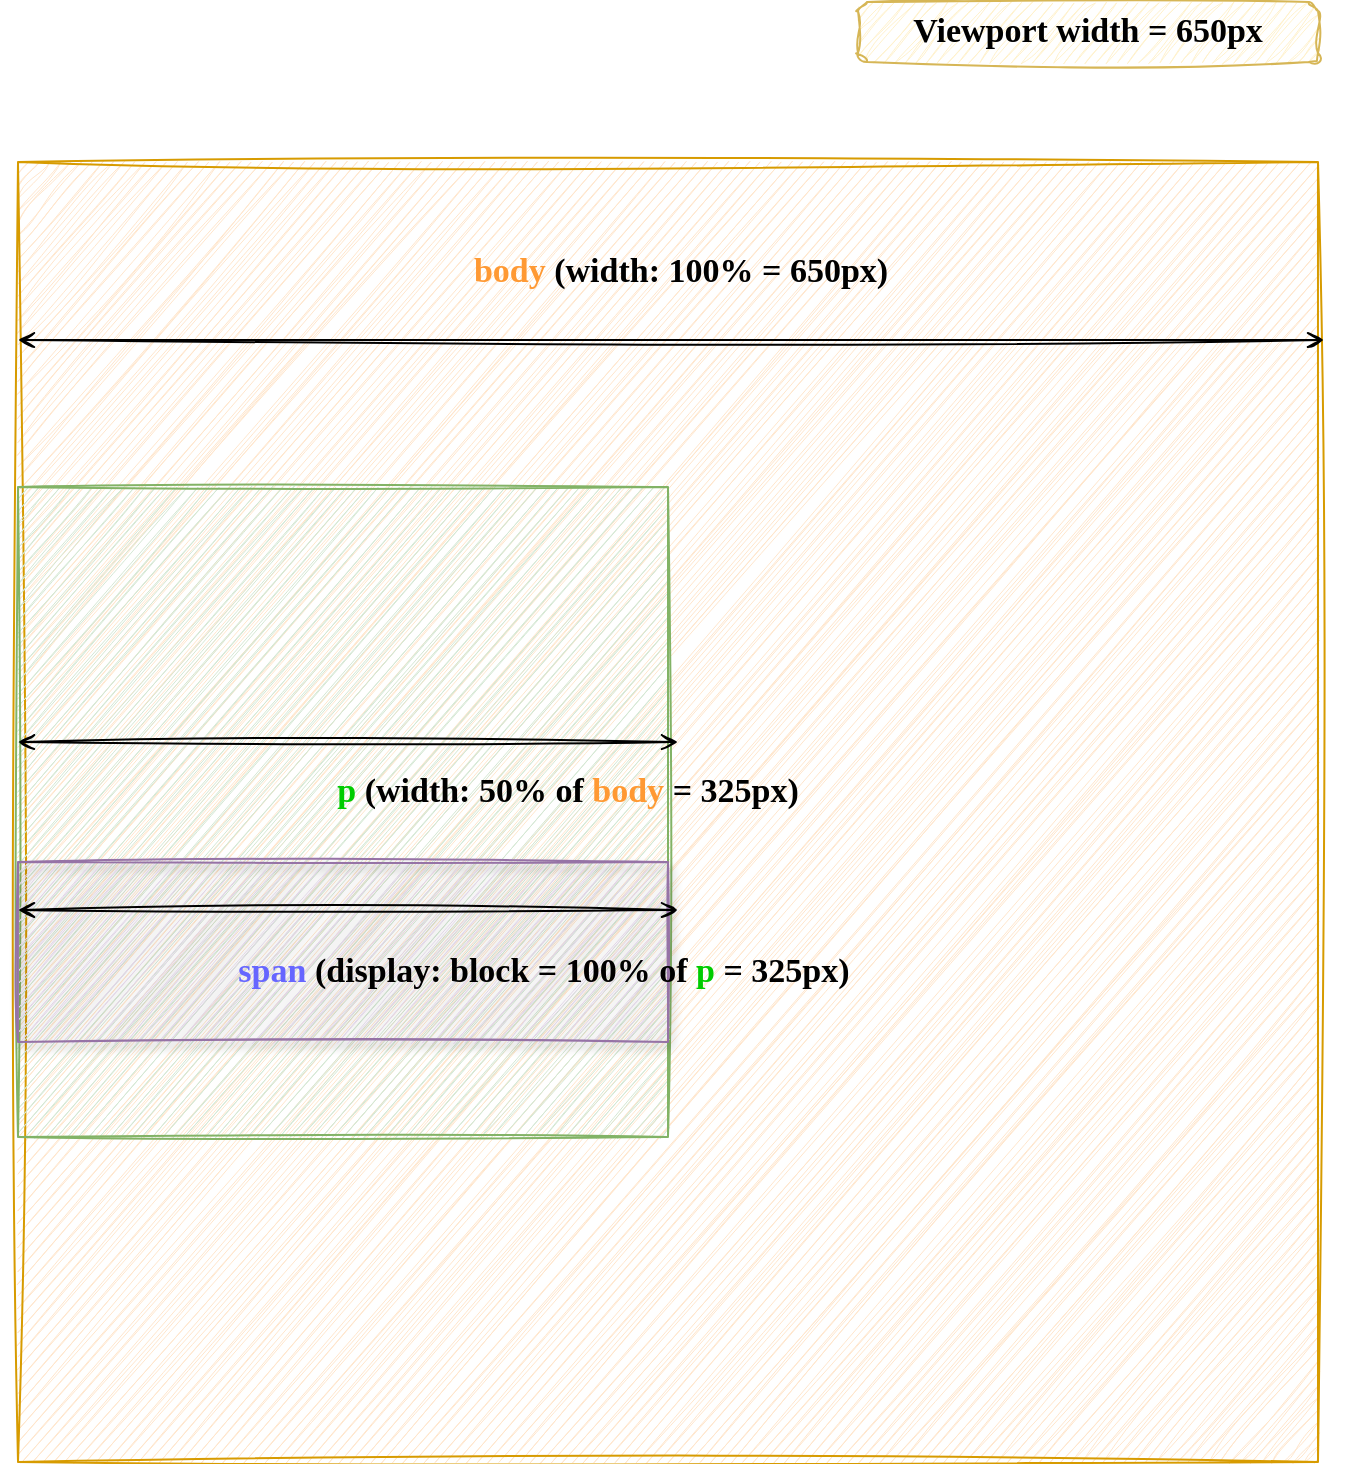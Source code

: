 <mxfile version="20.8.23" type="github">
  <diagram name="Page-1" id="5Ei6ttZmA6GhzldEK1YW">
    <mxGraphModel dx="1194" dy="1939" grid="1" gridSize="10" guides="1" tooltips="1" connect="1" arrows="1" fold="1" page="1" pageScale="1" pageWidth="827" pageHeight="1169" math="0" shadow="0">
      <root>
        <mxCell id="0" />
        <mxCell id="1" parent="0" />
        <mxCell id="lfEFn46B8pz3G-5Nh27z-1" value="" style="whiteSpace=wrap;html=1;aspect=fixed;fillColor=#ffe6cc;strokeColor=#d79b00;sketch=1;curveFitting=1;jiggle=2;rounded=0;glass=0;shadow=0;" vertex="1" parent="1">
          <mxGeometry x="200" y="-50" width="650" height="650" as="geometry" />
        </mxCell>
        <mxCell id="lfEFn46B8pz3G-5Nh27z-7" value="" style="endArrow=open;startArrow=open;html=1;rounded=0;sketch=1;curveFitting=1;jiggle=2;startFill=0;endFill=0;" edge="1" parent="1">
          <mxGeometry width="50" height="50" relative="1" as="geometry">
            <mxPoint x="853" y="39" as="sourcePoint" />
            <mxPoint x="200" y="39" as="targetPoint" />
          </mxGeometry>
        </mxCell>
        <mxCell id="lfEFn46B8pz3G-5Nh27z-8" value="" style="whiteSpace=wrap;html=1;aspect=fixed;rounded=0;shadow=0;glass=0;sketch=1;fillColor=#d5e8d4;strokeColor=#82b366;" vertex="1" parent="1">
          <mxGeometry x="200" y="112.5" width="325" height="325" as="geometry" />
        </mxCell>
        <mxCell id="lfEFn46B8pz3G-5Nh27z-9" value="" style="endArrow=open;startArrow=open;html=1;rounded=0;sketch=1;curveFitting=1;jiggle=2;startFill=0;endFill=0;" edge="1" parent="1" source="lfEFn46B8pz3G-5Nh27z-8">
          <mxGeometry width="50" height="50" relative="1" as="geometry">
            <mxPoint x="440" y="330" as="sourcePoint" />
            <mxPoint x="200.96" y="330" as="targetPoint" />
          </mxGeometry>
        </mxCell>
        <mxCell id="lfEFn46B8pz3G-5Nh27z-11" value="" style="rounded=0;whiteSpace=wrap;html=1;shadow=1;glass=0;sketch=1;fillColor=#e1d5e7;strokeColor=#9673a6;" vertex="1" parent="1">
          <mxGeometry x="200" y="300" width="325" height="90" as="geometry" />
        </mxCell>
        <mxCell id="lfEFn46B8pz3G-5Nh27z-13" value="&lt;font color=&quot;#ff9933&quot;&gt;body&lt;/font&gt; (width: 100% = 650px)" style="text;html=1;strokeColor=none;fillColor=none;align=center;verticalAlign=middle;whiteSpace=wrap;rounded=0;shadow=0;fontStyle=1;fontFamily=Comic Sans MS;fontSize=17;" vertex="1" parent="1">
          <mxGeometry x="380" y="-10" width="303" height="30" as="geometry" />
        </mxCell>
        <mxCell id="lfEFn46B8pz3G-5Nh27z-14" value="&lt;font color=&quot;#00cc00&quot;&gt;p&amp;nbsp;&lt;/font&gt;(width: 50% of &lt;font color=&quot;#ff9933&quot;&gt;body&lt;/font&gt; = 325px)" style="text;html=1;strokeColor=none;fillColor=none;align=center;verticalAlign=middle;whiteSpace=wrap;rounded=0;shadow=0;fontStyle=1;fontFamily=Comic Sans MS;fontSize=17;" vertex="1" parent="1">
          <mxGeometry x="330" y="250" width="290" height="30" as="geometry" />
        </mxCell>
        <mxCell id="lfEFn46B8pz3G-5Nh27z-15" value="&lt;font color=&quot;#6666ff&quot;&gt;span&amp;nbsp;&lt;/font&gt;(display: block = 100% of &lt;font color=&quot;#00cc00&quot;&gt;p&lt;/font&gt; = 325px)" style="text;html=1;strokeColor=none;fillColor=none;align=center;verticalAlign=middle;whiteSpace=wrap;rounded=0;shadow=0;fontStyle=1;fontFamily=Comic Sans MS;fontSize=17;" vertex="1" parent="1">
          <mxGeometry x="260" y="340" width="406.25" height="30" as="geometry" />
        </mxCell>
        <mxCell id="lfEFn46B8pz3G-5Nh27z-16" value="&lt;b&gt;Viewport width = 650px&lt;/b&gt;" style="text;html=1;strokeColor=#d6b656;fillColor=#fff2cc;align=center;verticalAlign=middle;whiteSpace=wrap;rounded=1;fontSize=17;fontFamily=Comic Sans MS;sketch=1;curveFitting=1;jiggle=2;" vertex="1" parent="1">
          <mxGeometry x="620" y="-130" width="230" height="30" as="geometry" />
        </mxCell>
        <mxCell id="lfEFn46B8pz3G-5Nh27z-17" value="" style="endArrow=open;startArrow=open;html=1;rounded=0;sketch=1;curveFitting=1;jiggle=2;startFill=0;endFill=0;" edge="1" parent="1">
          <mxGeometry width="50" height="50" relative="1" as="geometry">
            <mxPoint x="530" y="240" as="sourcePoint" />
            <mxPoint x="200" y="240" as="targetPoint" />
          </mxGeometry>
        </mxCell>
        <mxCell id="lfEFn46B8pz3G-5Nh27z-18" value="" style="endArrow=open;startArrow=open;html=1;rounded=0;sketch=1;curveFitting=1;jiggle=2;startFill=0;endFill=0;" edge="1" parent="1">
          <mxGeometry width="50" height="50" relative="1" as="geometry">
            <mxPoint x="530" y="324" as="sourcePoint" />
            <mxPoint x="200" y="324" as="targetPoint" />
          </mxGeometry>
        </mxCell>
      </root>
    </mxGraphModel>
  </diagram>
</mxfile>
